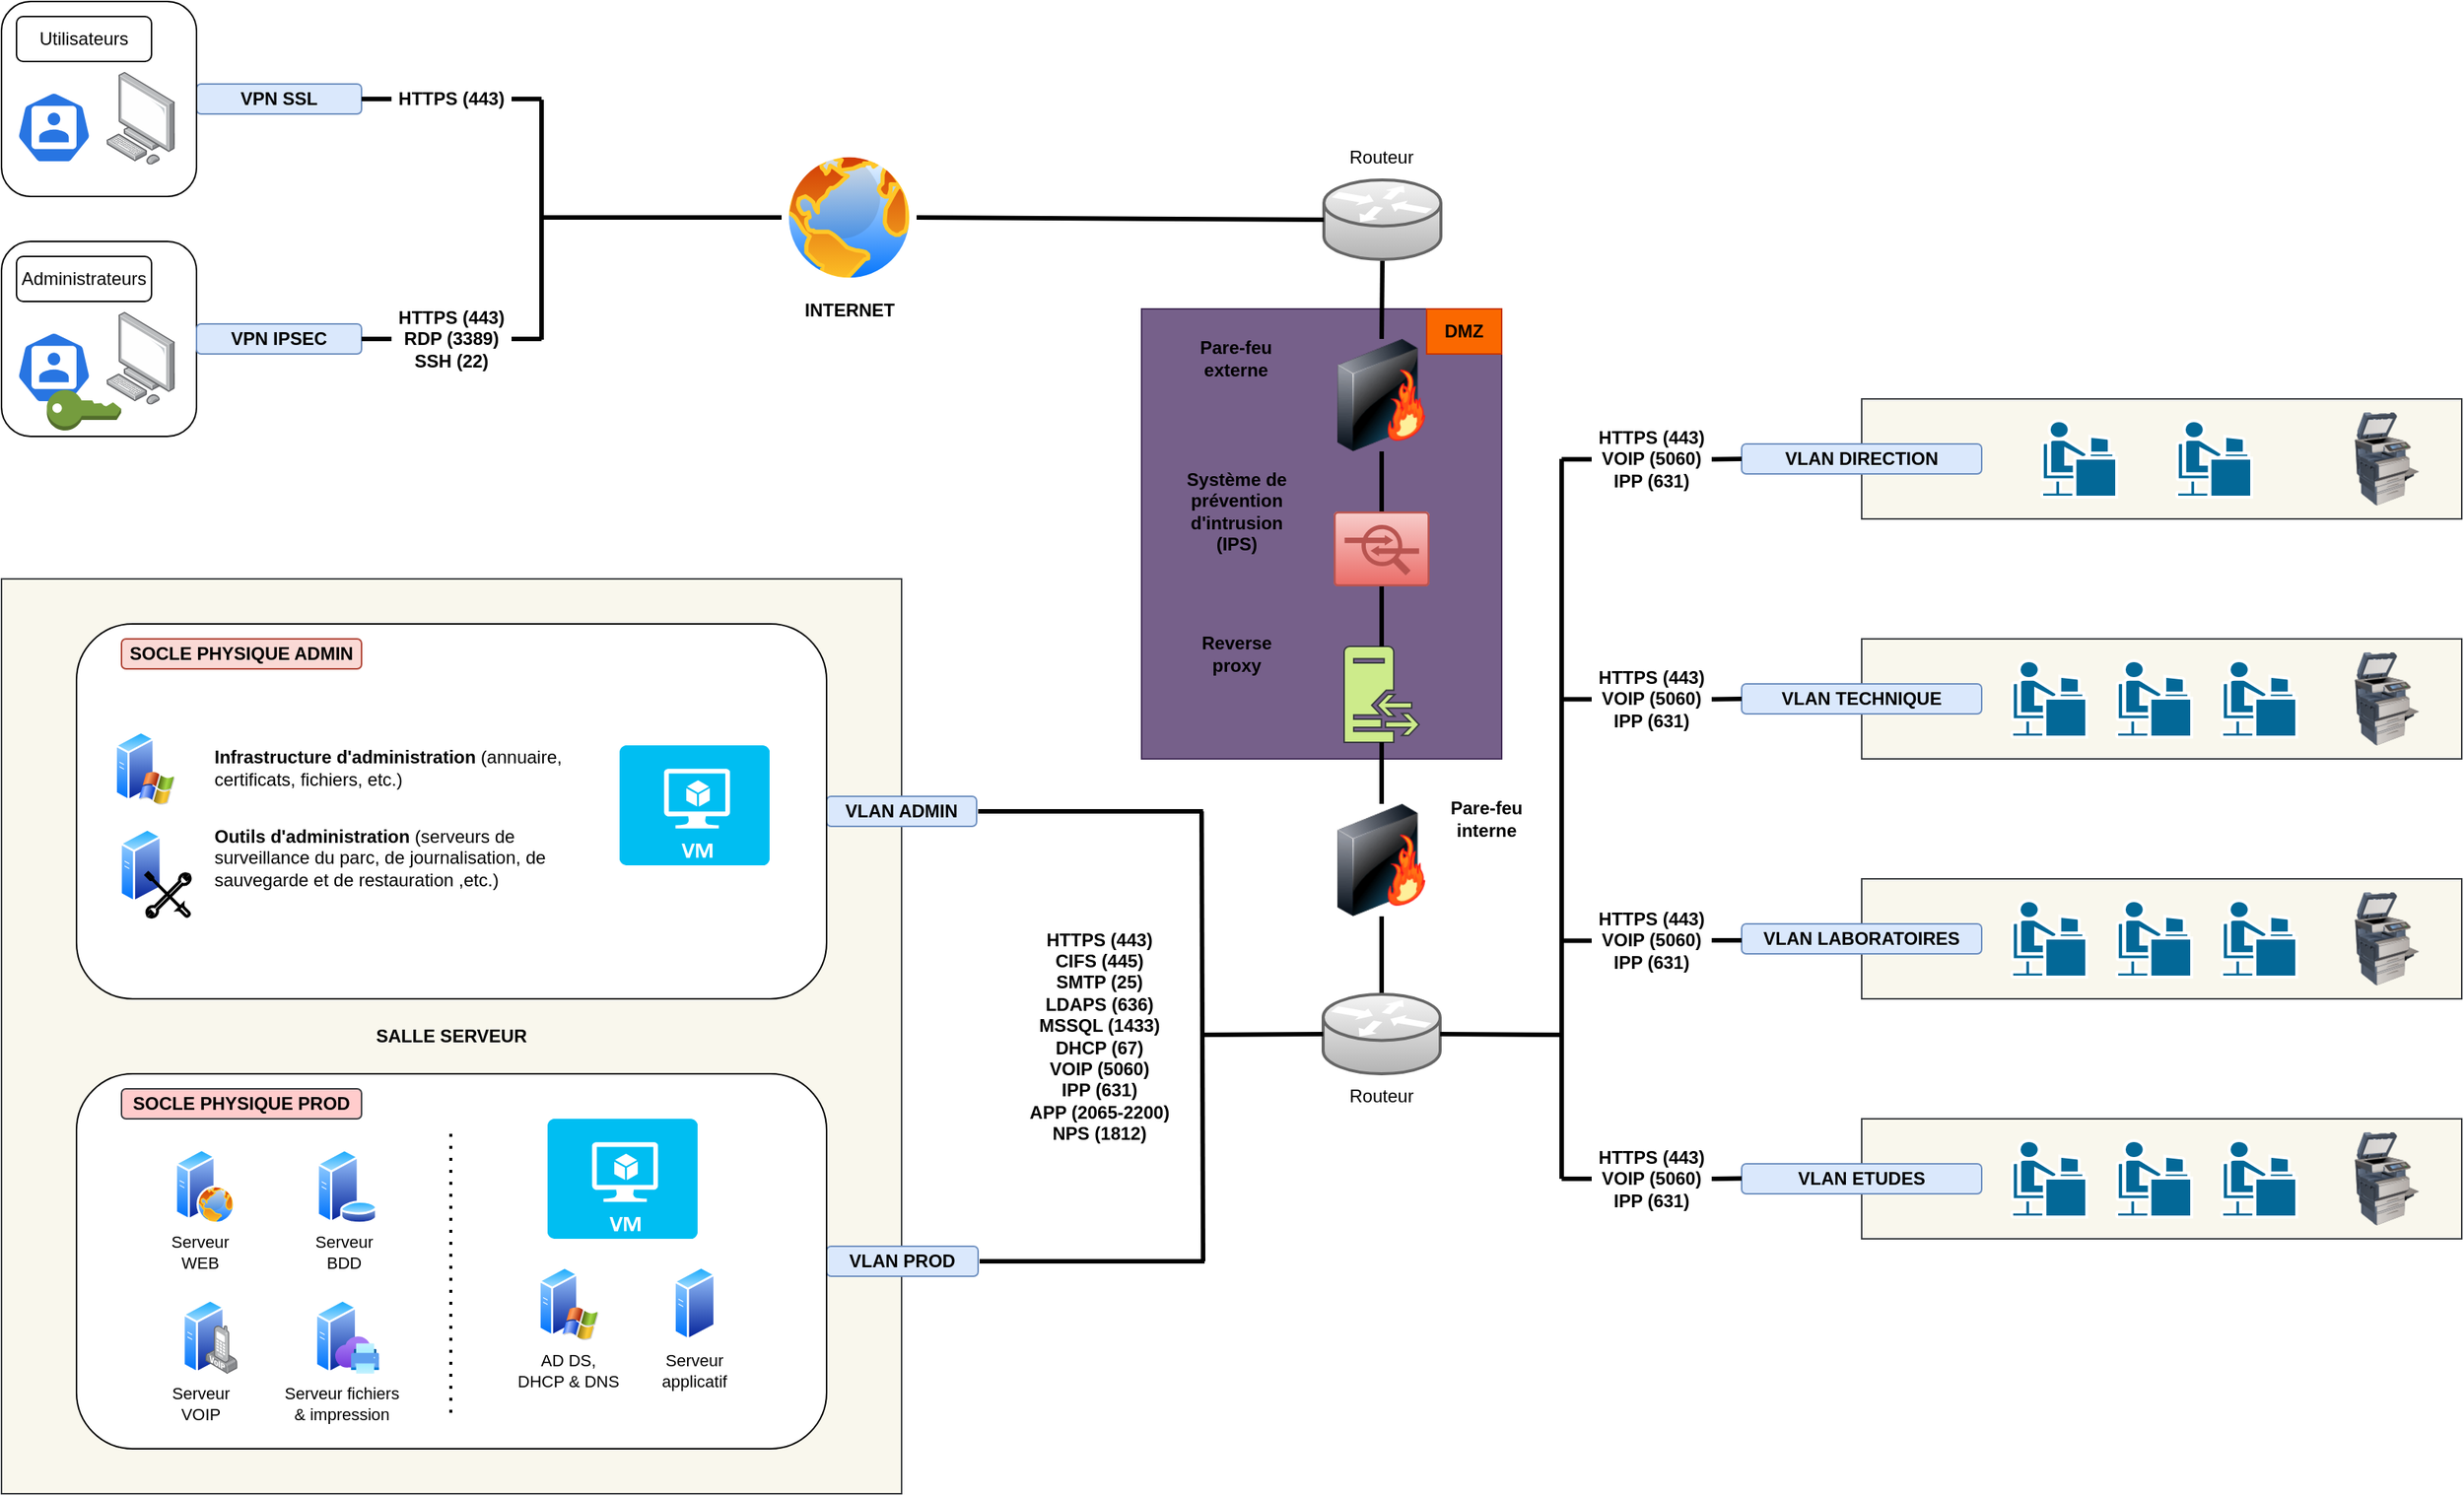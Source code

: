 <mxfile version="21.6.8" type="github">
  <diagram name="Page-1" id="MCT49AQhwEGtnlmwYJ10">
    <mxGraphModel dx="1251" dy="759" grid="1" gridSize="10" guides="1" tooltips="1" connect="1" arrows="1" fold="1" page="1" pageScale="1" pageWidth="1654" pageHeight="1169" math="0" shadow="0">
      <root>
        <mxCell id="0" />
        <mxCell id="1" parent="0" />
        <mxCell id="b2DGYJgMwJJJ3EHB0AAI-1" value="" style="rounded=0;whiteSpace=wrap;html=1;fillColor=#76608a;fontColor=#ffffff;strokeColor=#432D57;" vertex="1" parent="1">
          <mxGeometry x="760" y="220" width="240" height="300" as="geometry" />
        </mxCell>
        <mxCell id="NRB_2qwOOceBcr5W2XaW-192" value="" style="rounded=0;whiteSpace=wrap;html=1;shadow=0;glass=0;align=center;fillColor=#f9f7ed;strokeColor=#36393d;" parent="1" vertex="1">
          <mxGeometry x="1240" y="760" width="400" height="80" as="geometry" />
        </mxCell>
        <mxCell id="NRB_2qwOOceBcr5W2XaW-191" value="" style="rounded=0;whiteSpace=wrap;html=1;shadow=0;glass=0;align=center;fillColor=#f9f7ed;strokeColor=#36393d;" parent="1" vertex="1">
          <mxGeometry x="1240" y="600" width="400" height="80" as="geometry" />
        </mxCell>
        <mxCell id="NRB_2qwOOceBcr5W2XaW-190" value="" style="rounded=0;whiteSpace=wrap;html=1;shadow=0;glass=0;align=center;fillColor=#f9f7ed;strokeColor=#36393d;" parent="1" vertex="1">
          <mxGeometry x="1240" y="440" width="400" height="80" as="geometry" />
        </mxCell>
        <mxCell id="NRB_2qwOOceBcr5W2XaW-188" value="" style="rounded=0;whiteSpace=wrap;html=1;shadow=0;glass=0;align=center;fillColor=#f9f7ed;strokeColor=#36393d;" parent="1" vertex="1">
          <mxGeometry x="1240" y="280" width="400" height="80" as="geometry" />
        </mxCell>
        <mxCell id="NRB_2qwOOceBcr5W2XaW-57" value="&lt;div align=&quot;center&quot;&gt;&lt;b&gt;SALLE SERVEUR&lt;/b&gt;&lt;/div&gt;" style="rounded=0;whiteSpace=wrap;html=1;shadow=0;glass=0;align=center;fillColor=#f9f7ed;strokeColor=#36393d;" parent="1" vertex="1">
          <mxGeometry y="400" width="600" height="610" as="geometry" />
        </mxCell>
        <mxCell id="4GmKf-bt9O3A-WDNOiVA-13" value="" style="rounded=1;whiteSpace=wrap;html=1;" parent="1" vertex="1">
          <mxGeometry y="175" width="130" height="130" as="geometry" />
        </mxCell>
        <mxCell id="4GmKf-bt9O3A-WDNOiVA-14" value="" style="image;points=[];aspect=fixed;html=1;align=center;shadow=0;dashed=0;image=img/lib/allied_telesis/computer_and_terminals/Personal_Computer.svg;" parent="1" vertex="1">
          <mxGeometry x="70" y="222" width="45.6" height="61.8" as="geometry" />
        </mxCell>
        <mxCell id="4GmKf-bt9O3A-WDNOiVA-15" value="" style="sketch=0;html=1;dashed=0;whitespace=wrap;fillColor=#2875E2;strokeColor=#ffffff;points=[[0.005,0.63,0],[0.1,0.2,0],[0.9,0.2,0],[0.5,0,0],[0.995,0.63,0],[0.72,0.99,0],[0.5,1,0],[0.28,0.99,0]];verticalLabelPosition=bottom;align=center;verticalAlign=top;shape=mxgraph.kubernetes.icon;prIcon=user" parent="1" vertex="1">
          <mxGeometry x="10" y="235" width="50" height="48" as="geometry" />
        </mxCell>
        <mxCell id="4GmKf-bt9O3A-WDNOiVA-16" value="Administrateurs" style="rounded=1;whiteSpace=wrap;html=1;" parent="1" vertex="1">
          <mxGeometry x="10" y="185" width="90" height="30" as="geometry" />
        </mxCell>
        <mxCell id="4GmKf-bt9O3A-WDNOiVA-17" value="" style="endArrow=none;html=1;rounded=0;exitX=1;exitY=0.5;exitDx=0;exitDy=0;strokeWidth=3;" parent="1" source="NRB_2qwOOceBcr5W2XaW-197" edge="1">
          <mxGeometry width="50" height="50" relative="1" as="geometry">
            <mxPoint x="190" y="305" as="sourcePoint" />
            <mxPoint x="360" y="80" as="targetPoint" />
          </mxGeometry>
        </mxCell>
        <mxCell id="4GmKf-bt9O3A-WDNOiVA-18" value="" style="endArrow=none;html=1;rounded=0;exitX=1;exitY=0.5;exitDx=0;exitDy=0;strokeWidth=3;jumpStyle=gap;" parent="1" source="NRB_2qwOOceBcr5W2XaW-200" edge="1">
          <mxGeometry width="50" height="50" relative="1" as="geometry">
            <mxPoint x="150" y="245" as="sourcePoint" />
            <mxPoint x="360" y="240" as="targetPoint" />
          </mxGeometry>
        </mxCell>
        <mxCell id="NRB_2qwOOceBcr5W2XaW-8" value="&lt;b&gt;VPN SSL&lt;br&gt;&lt;/b&gt;" style="rounded=1;whiteSpace=wrap;html=1;shadow=0;glass=0;fillColor=#dae8fc;strokeColor=#6c8ebf;" parent="1" vertex="1">
          <mxGeometry x="130" y="70" width="110" height="20" as="geometry" />
        </mxCell>
        <mxCell id="NRB_2qwOOceBcr5W2XaW-9" value="&lt;p align=&quot;center&quot; style=&quot;line-height: 120%;&quot;&gt;&lt;/p&gt;&lt;div align=&quot;center&quot;&gt;&lt;b&gt;VPN IPSEC&lt;/b&gt;&lt;br&gt;&lt;/div&gt;&lt;p align=&quot;center&quot;&gt;&lt;/p&gt;" style="rounded=1;whiteSpace=wrap;html=1;shadow=0;glass=0;fillColor=#dae8fc;strokeColor=#6c8ebf;align=center;" parent="1" vertex="1">
          <mxGeometry x="130" y="230" width="110" height="20" as="geometry" />
        </mxCell>
        <mxCell id="NRB_2qwOOceBcr5W2XaW-11" value="" style="endArrow=none;html=1;rounded=0;strokeWidth=3;" parent="1" edge="1">
          <mxGeometry width="50" height="50" relative="1" as="geometry">
            <mxPoint x="360" y="240.5" as="sourcePoint" />
            <mxPoint x="360" y="80.5" as="targetPoint" />
          </mxGeometry>
        </mxCell>
        <mxCell id="NRB_2qwOOceBcr5W2XaW-12" value="" style="endArrow=none;html=1;rounded=0;strokeWidth=3;entryX=0;entryY=0.5;entryDx=0;entryDy=0;" parent="1" target="NRB_2qwOOceBcr5W2XaW-10" edge="1">
          <mxGeometry width="50" height="50" relative="1" as="geometry">
            <mxPoint x="360" y="159" as="sourcePoint" />
            <mxPoint x="380" y="200" as="targetPoint" />
          </mxGeometry>
        </mxCell>
        <mxCell id="NRB_2qwOOceBcr5W2XaW-10" value="&lt;b&gt;INTERNET&lt;/b&gt;" style="image;aspect=fixed;perimeter=ellipsePerimeter;html=1;align=center;shadow=0;dashed=0;spacingTop=3;image=img/lib/active_directory/internet_globe.svg;" parent="1" vertex="1">
          <mxGeometry x="520" y="114" width="90" height="90" as="geometry" />
        </mxCell>
        <mxCell id="NRB_2qwOOceBcr5W2XaW-13" value="" style="endArrow=none;html=1;rounded=0;strokeWidth=3;entryX=0.5;entryY=1;entryDx=0;entryDy=0;exitX=0.5;exitY=0;exitDx=0;exitDy=0;entryPerimeter=0;arcSize=20;" parent="1" source="NRB_2qwOOceBcr5W2XaW-16" edge="1">
          <mxGeometry width="50" height="50" relative="1" as="geometry">
            <mxPoint x="920" y="301" as="sourcePoint" />
            <mxPoint x="920.5" y="188" as="targetPoint" />
          </mxGeometry>
        </mxCell>
        <mxCell id="NRB_2qwOOceBcr5W2XaW-16" value="" style="image;html=1;image=img/lib/clip_art/networking/Firewall-page1_128x128.png;imageBackground=none;" parent="1" vertex="1">
          <mxGeometry x="882.5" y="240" width="75" height="75" as="geometry" />
        </mxCell>
        <mxCell id="NRB_2qwOOceBcr5W2XaW-17" value="" style="sketch=0;points=[[0.015,0.015,0],[0.985,0.015,0],[0.985,0.985,0],[0.015,0.985,0],[0.25,0,0],[0.5,0,0],[0.75,0,0],[1,0.25,0],[1,0.5,0],[1,0.75,0],[0.75,1,0],[0.5,1,0],[0.25,1,0],[0,0.75,0],[0,0.5,0],[0,0.25,0]];verticalLabelPosition=bottom;html=1;verticalAlign=top;aspect=fixed;align=center;pointerEvents=1;shape=mxgraph.cisco19.rect;prIcon=ips_ids;fillColor=#f8cecc;strokeColor=#b85450;gradientColor=#ea6b66;gradientDirection=south;" parent="1" vertex="1">
          <mxGeometry x="888" y="355" width="64" height="50" as="geometry" />
        </mxCell>
        <mxCell id="NRB_2qwOOceBcr5W2XaW-18" value="" style="endArrow=none;html=1;rounded=0;strokeWidth=3;entryX=0.5;entryY=1;entryDx=0;entryDy=0;exitX=0.5;exitY=0;exitDx=0;exitDy=0;exitPerimeter=0;" parent="1" source="NRB_2qwOOceBcr5W2XaW-17" target="NRB_2qwOOceBcr5W2XaW-16" edge="1">
          <mxGeometry width="50" height="50" relative="1" as="geometry">
            <mxPoint x="930" y="270" as="sourcePoint" />
            <mxPoint x="930" y="154" as="targetPoint" />
          </mxGeometry>
        </mxCell>
        <mxCell id="NRB_2qwOOceBcr5W2XaW-19" value="" style="sketch=0;pointerEvents=1;shadow=0;dashed=0;html=1;strokeColor=#36393d;fillColor=#cdeb8b;labelPosition=center;verticalLabelPosition=bottom;verticalAlign=top;outlineConnect=0;align=center;shape=mxgraph.office.servers.reverse_proxy;" parent="1" vertex="1">
          <mxGeometry x="895" y="445" width="50" height="64" as="geometry" />
        </mxCell>
        <mxCell id="NRB_2qwOOceBcr5W2XaW-20" value="" style="endArrow=none;html=1;rounded=0;strokeWidth=3;entryX=0.5;entryY=1;entryDx=0;entryDy=0;entryPerimeter=0;" parent="1" source="NRB_2qwOOceBcr5W2XaW-19" target="NRB_2qwOOceBcr5W2XaW-17" edge="1">
          <mxGeometry width="50" height="50" relative="1" as="geometry">
            <mxPoint x="930" y="390" as="sourcePoint" />
            <mxPoint x="930" y="350" as="targetPoint" />
          </mxGeometry>
        </mxCell>
        <mxCell id="NRB_2qwOOceBcr5W2XaW-21" value="" style="endArrow=none;html=1;rounded=0;strokeWidth=3;exitX=0.5;exitY=0;exitDx=0;exitDy=0;" parent="1" source="NRB_2qwOOceBcr5W2XaW-22" target="NRB_2qwOOceBcr5W2XaW-19" edge="1">
          <mxGeometry width="50" height="50" relative="1" as="geometry">
            <mxPoint x="920" y="569" as="sourcePoint" />
            <mxPoint x="920" y="579" as="targetPoint" />
          </mxGeometry>
        </mxCell>
        <mxCell id="NRB_2qwOOceBcr5W2XaW-22" value="" style="image;html=1;image=img/lib/clip_art/networking/Firewall-page1_128x128.png;imageBackground=none;" parent="1" vertex="1">
          <mxGeometry x="882.5" y="550" width="75" height="75" as="geometry" />
        </mxCell>
        <mxCell id="NRB_2qwOOceBcr5W2XaW-23" value="" style="endArrow=none;html=1;rounded=0;strokeWidth=3;entryX=0.5;entryY=1;entryDx=0;entryDy=0;exitX=0.5;exitY=0;exitDx=0;exitDy=0;exitPerimeter=0;" parent="1" target="NRB_2qwOOceBcr5W2XaW-22" edge="1">
          <mxGeometry width="50" height="50" relative="1" as="geometry">
            <mxPoint x="920.0" y="683" as="sourcePoint" />
            <mxPoint x="930" y="597" as="targetPoint" />
          </mxGeometry>
        </mxCell>
        <mxCell id="NRB_2qwOOceBcr5W2XaW-27" value="" style="shape=mxgraph.cisco.routers.router;html=1;pointerEvents=1;dashed=0;strokeWidth=2;verticalLabelPosition=bottom;verticalAlign=top;align=center;outlineConnect=0;fillColor=#f5f5f5;gradientColor=#b3b3b3;strokeColor=#666666;" parent="1" vertex="1">
          <mxGeometry x="881" y="677" width="78" height="53" as="geometry" />
        </mxCell>
        <mxCell id="NRB_2qwOOceBcr5W2XaW-28" value="" style="shape=mxgraph.cisco.routers.router;html=1;pointerEvents=1;dashed=0;strokeWidth=2;verticalLabelPosition=bottom;verticalAlign=top;align=center;outlineConnect=0;fillColor=#f5f5f5;gradientColor=#b3b3b3;strokeColor=#666666;" parent="1" vertex="1">
          <mxGeometry x="881.5" y="134" width="78" height="53" as="geometry" />
        </mxCell>
        <mxCell id="NRB_2qwOOceBcr5W2XaW-30" value="" style="endArrow=none;html=1;rounded=0;strokeWidth=3;entryX=0;entryY=0.5;entryDx=0;entryDy=0;entryPerimeter=0;targetPerimeterSpacing=0;" parent="1" target="NRB_2qwOOceBcr5W2XaW-27" edge="1">
          <mxGeometry width="50" height="50" relative="1" as="geometry">
            <mxPoint x="800" y="704" as="sourcePoint" />
            <mxPoint x="840" y="730" as="targetPoint" />
          </mxGeometry>
        </mxCell>
        <mxCell id="NRB_2qwOOceBcr5W2XaW-32" value="" style="endArrow=none;html=1;rounded=0;strokeWidth=3;" parent="1" edge="1">
          <mxGeometry width="50" height="50" relative="1" as="geometry">
            <mxPoint x="801" y="855" as="sourcePoint" />
            <mxPoint x="800" y="555" as="targetPoint" />
          </mxGeometry>
        </mxCell>
        <mxCell id="NRB_2qwOOceBcr5W2XaW-34" value="" style="endArrow=none;html=1;rounded=0;exitX=1;exitY=0.5;exitDx=0;exitDy=0;strokeWidth=3;jumpStyle=gap;" parent="1" edge="1">
          <mxGeometry width="50" height="50" relative="1" as="geometry">
            <mxPoint x="651" y="555" as="sourcePoint" />
            <mxPoint x="801" y="555" as="targetPoint" />
          </mxGeometry>
        </mxCell>
        <mxCell id="NRB_2qwOOceBcr5W2XaW-35" value="VLAN ADMIN" style="rounded=1;whiteSpace=wrap;html=1;shadow=0;glass=0;fillColor=#dae8fc;strokeColor=#6c8ebf;align=center;fontStyle=1" parent="1" vertex="1">
          <mxGeometry x="550" y="545" width="100" height="20" as="geometry" />
        </mxCell>
        <mxCell id="NRB_2qwOOceBcr5W2XaW-37" value="" style="endArrow=none;html=1;rounded=0;exitX=1;exitY=0.5;exitDx=0;exitDy=0;strokeWidth=3;jumpStyle=gap;" parent="1" edge="1">
          <mxGeometry width="50" height="50" relative="1" as="geometry">
            <mxPoint x="652.0" y="855" as="sourcePoint" />
            <mxPoint x="802" y="855" as="targetPoint" />
          </mxGeometry>
        </mxCell>
        <mxCell id="NRB_2qwOOceBcr5W2XaW-38" value="&lt;p align=&quot;center&quot; style=&quot;line-height: 120%;&quot;&gt;&lt;/p&gt;&lt;div align=&quot;center&quot;&gt;&lt;b&gt;VLAN PROD&lt;/b&gt;&lt;br&gt;&lt;/div&gt;&lt;p align=&quot;center&quot;&gt;&lt;/p&gt;" style="rounded=1;whiteSpace=wrap;html=1;shadow=0;glass=0;fillColor=#dae8fc;strokeColor=#6c8ebf;align=center;" parent="1" vertex="1">
          <mxGeometry x="550" y="845" width="101" height="20" as="geometry" />
        </mxCell>
        <mxCell id="NRB_2qwOOceBcr5W2XaW-51" value="" style="outlineConnect=0;dashed=0;verticalLabelPosition=bottom;verticalAlign=top;align=center;html=1;shape=mxgraph.aws3.add_on;fillColor=#759C3E;gradientColor=none;" parent="1" vertex="1">
          <mxGeometry x="30.25" y="274" width="49.5" height="27" as="geometry" />
        </mxCell>
        <mxCell id="NRB_2qwOOceBcr5W2XaW-52" value="" style="rounded=1;whiteSpace=wrap;html=1;" parent="1" vertex="1">
          <mxGeometry y="15" width="130" height="130" as="geometry" />
        </mxCell>
        <mxCell id="NRB_2qwOOceBcr5W2XaW-53" value="" style="image;points=[];aspect=fixed;html=1;align=center;shadow=0;dashed=0;image=img/lib/allied_telesis/computer_and_terminals/Personal_Computer.svg;" parent="1" vertex="1">
          <mxGeometry x="70" y="62" width="45.6" height="61.8" as="geometry" />
        </mxCell>
        <mxCell id="NRB_2qwOOceBcr5W2XaW-54" value="" style="sketch=0;html=1;dashed=0;whitespace=wrap;fillColor=#2875E2;strokeColor=#ffffff;points=[[0.005,0.63,0],[0.1,0.2,0],[0.9,0.2,0],[0.5,0,0],[0.995,0.63,0],[0.72,0.99,0],[0.5,1,0],[0.28,0.99,0]];verticalLabelPosition=bottom;align=center;verticalAlign=top;shape=mxgraph.kubernetes.icon;prIcon=user" parent="1" vertex="1">
          <mxGeometry x="10" y="75" width="50" height="48" as="geometry" />
        </mxCell>
        <mxCell id="NRB_2qwOOceBcr5W2XaW-55" value="Utilisateurs" style="rounded=1;whiteSpace=wrap;html=1;" parent="1" vertex="1">
          <mxGeometry x="10" y="25" width="90" height="30" as="geometry" />
        </mxCell>
        <mxCell id="NRB_2qwOOceBcr5W2XaW-58" value="" style="endArrow=none;html=1;rounded=0;strokeWidth=3;entryX=0;entryY=0.5;entryDx=0;entryDy=0;exitX=1;exitY=0.5;exitDx=0;exitDy=0;entryPerimeter=0;" parent="1" source="NRB_2qwOOceBcr5W2XaW-10" target="NRB_2qwOOceBcr5W2XaW-28" edge="1">
          <mxGeometry width="50" height="50" relative="1" as="geometry">
            <mxPoint x="630" y="215.41" as="sourcePoint" />
            <mxPoint x="830" y="215" as="targetPoint" />
          </mxGeometry>
        </mxCell>
        <mxCell id="NRB_2qwOOceBcr5W2XaW-62" value="" style="rounded=1;whiteSpace=wrap;html=1;align=center;" parent="1" vertex="1">
          <mxGeometry x="50" y="730" width="500" height="250" as="geometry" />
        </mxCell>
        <mxCell id="NRB_2qwOOceBcr5W2XaW-59" value="" style="rounded=1;whiteSpace=wrap;html=1;" parent="1" vertex="1">
          <mxGeometry x="50" y="430" width="500" height="250" as="geometry" />
        </mxCell>
        <mxCell id="NRB_2qwOOceBcr5W2XaW-66" value="&lt;b&gt;SOCLE PHYSIQUE ADMIN&lt;/b&gt;" style="text;html=1;strokeColor=#ae4132;fillColor=#fad9d5;align=center;verticalAlign=middle;whiteSpace=wrap;rounded=1;" parent="1" vertex="1">
          <mxGeometry x="80" y="440" width="160" height="20" as="geometry" />
        </mxCell>
        <mxCell id="NRB_2qwOOceBcr5W2XaW-67" value="&lt;b&gt;SOCLE PHYSIQUE PROD&lt;/b&gt;" style="text;html=1;strokeColor=#36393d;fillColor=#ffcccc;align=center;verticalAlign=middle;whiteSpace=wrap;rounded=1;" parent="1" vertex="1">
          <mxGeometry x="80" y="740" width="160" height="20" as="geometry" />
        </mxCell>
        <mxCell id="NRB_2qwOOceBcr5W2XaW-71" value="" style="endArrow=none;dashed=1;html=1;dashPattern=1 3;strokeWidth=2;rounded=0;" parent="1" edge="1">
          <mxGeometry width="50" height="50" relative="1" as="geometry">
            <mxPoint x="299.5" y="770" as="sourcePoint" />
            <mxPoint x="299.5" y="960" as="targetPoint" />
          </mxGeometry>
        </mxCell>
        <mxCell id="NRB_2qwOOceBcr5W2XaW-80" value="" style="image;aspect=fixed;perimeter=ellipsePerimeter;html=1;align=center;shadow=0;dashed=0;spacingTop=3;image=img/lib/active_directory/windows_server_2.svg;" parent="1" vertex="1">
          <mxGeometry x="75.6" y="501" width="40" height="50" as="geometry" />
        </mxCell>
        <mxCell id="NRB_2qwOOceBcr5W2XaW-82" value="" style="image;aspect=fixed;perimeter=ellipsePerimeter;html=1;align=center;shadow=0;dashed=0;spacingTop=3;image=img/lib/active_directory/generic_server.svg;" parent="1" vertex="1">
          <mxGeometry x="78.8" y="566" width="28.0" height="50" as="geometry" />
        </mxCell>
        <mxCell id="NRB_2qwOOceBcr5W2XaW-91" value="&lt;b&gt;Infrastructure d&#39;administration&lt;/b&gt; (annuaire, certificats, fichiers, etc.)" style="text;html=1;strokeColor=none;fillColor=none;align=left;verticalAlign=middle;whiteSpace=wrap;rounded=0;fontStyle=0" parent="1" vertex="1">
          <mxGeometry x="140" y="513.5" width="250" height="25" as="geometry" />
        </mxCell>
        <mxCell id="NRB_2qwOOceBcr5W2XaW-94" value="&lt;div&gt;&lt;b&gt;Outils d&#39;administration&lt;/b&gt; (serveurs de surveillance du parc, de journalisation, de sauvegarde et de restauration ,etc.)&lt;br&gt;&lt;/div&gt;" style="text;html=1;strokeColor=none;fillColor=none;align=left;verticalAlign=middle;whiteSpace=wrap;rounded=0;fontStyle=0" parent="1" vertex="1">
          <mxGeometry x="140" y="556" width="250" height="60" as="geometry" />
        </mxCell>
        <mxCell id="NRB_2qwOOceBcr5W2XaW-95" value="" style="html=1;verticalLabelPosition=bottom;align=center;labelBackgroundColor=#ffffff;verticalAlign=top;strokeWidth=2;shadow=0;dashed=0;shape=mxgraph.ios7.icons.tools;pointerEvents=1;fillColor=none;" parent="1" vertex="1">
          <mxGeometry x="96.3" y="596" width="29.7" height="29.7" as="geometry" />
        </mxCell>
        <mxCell id="NRB_2qwOOceBcr5W2XaW-117" value="" style="group" parent="1" vertex="1" connectable="0">
          <mxGeometry x="110.0" y="780" width="50.78" height="78" as="geometry" />
        </mxCell>
        <mxCell id="NRB_2qwOOceBcr5W2XaW-39" value="" style="image;aspect=fixed;perimeter=ellipsePerimeter;html=1;align=center;shadow=0;dashed=0;spacingTop=3;image=img/lib/active_directory/web_server.svg;" parent="NRB_2qwOOceBcr5W2XaW-117" vertex="1">
          <mxGeometry x="5.66" width="40" height="50" as="geometry" />
        </mxCell>
        <mxCell id="NRB_2qwOOceBcr5W2XaW-103" value="Serveur WEB" style="text;html=1;strokeColor=none;fillColor=none;align=center;verticalAlign=middle;whiteSpace=wrap;rounded=0;fontStyle=0;fontSize=11;" parent="NRB_2qwOOceBcr5W2XaW-117" vertex="1">
          <mxGeometry y="55" width="45.12" height="28" as="geometry" />
        </mxCell>
        <mxCell id="NRB_2qwOOceBcr5W2XaW-118" value="" style="group" parent="NRB_2qwOOceBcr5W2XaW-117" vertex="1" connectable="0">
          <mxGeometry x="95.66" width="45.12" height="78" as="geometry" />
        </mxCell>
        <mxCell id="NRB_2qwOOceBcr5W2XaW-46" value="" style="image;aspect=fixed;perimeter=ellipsePerimeter;html=1;align=center;shadow=0;dashed=0;spacingTop=3;image=img/lib/active_directory/database_server.svg;" parent="NRB_2qwOOceBcr5W2XaW-118" vertex="1">
          <mxGeometry x="4.12" width="41" height="50" as="geometry" />
        </mxCell>
        <mxCell id="NRB_2qwOOceBcr5W2XaW-115" value="Serveur BDD" style="text;html=1;strokeColor=none;fillColor=none;align=center;verticalAlign=middle;whiteSpace=wrap;rounded=0;fontStyle=0;fontSize=11;" parent="NRB_2qwOOceBcr5W2XaW-118" vertex="1">
          <mxGeometry y="55" width="45.12" height="28" as="geometry" />
        </mxCell>
        <mxCell id="NRB_2qwOOceBcr5W2XaW-131" value="" style="group;fontSize=11;" parent="1" vertex="1" connectable="0">
          <mxGeometry x="343" y="858" width="70" height="90" as="geometry" />
        </mxCell>
        <mxCell id="NRB_2qwOOceBcr5W2XaW-47" value="" style="image;aspect=fixed;perimeter=ellipsePerimeter;html=1;align=center;shadow=0;dashed=0;spacingTop=3;image=img/lib/active_directory/windows_server_2.svg;" parent="NRB_2qwOOceBcr5W2XaW-131" vertex="1">
          <mxGeometry x="15" width="40" height="50" as="geometry" />
        </mxCell>
        <mxCell id="NRB_2qwOOceBcr5W2XaW-81" value="&lt;font style=&quot;font-size: 11px;&quot;&gt;AD DS, DHCP &amp;amp; DNS&lt;br&gt;&lt;/font&gt;" style="text;html=1;strokeColor=none;fillColor=none;align=center;verticalAlign=middle;whiteSpace=wrap;rounded=0;fontStyle=0;fontSize=11;" parent="NRB_2qwOOceBcr5W2XaW-131" vertex="1">
          <mxGeometry y="55" width="70" height="30" as="geometry" />
        </mxCell>
        <mxCell id="NRB_2qwOOceBcr5W2XaW-132" value="" style="group" parent="1" vertex="1" connectable="0">
          <mxGeometry x="427" y="858" width="70" height="90" as="geometry" />
        </mxCell>
        <mxCell id="NRB_2qwOOceBcr5W2XaW-96" value="Serveur applicatif" style="text;html=1;strokeColor=none;fillColor=none;align=center;verticalAlign=middle;whiteSpace=wrap;rounded=0;fontStyle=0;fontSize=11;" parent="NRB_2qwOOceBcr5W2XaW-132" vertex="1">
          <mxGeometry y="55" width="70" height="30" as="geometry" />
        </mxCell>
        <mxCell id="NRB_2qwOOceBcr5W2XaW-125" value="" style="group" parent="NRB_2qwOOceBcr5W2XaW-132" vertex="1" connectable="0">
          <mxGeometry x="21" width="38" height="50" as="geometry" />
        </mxCell>
        <mxCell id="NRB_2qwOOceBcr5W2XaW-79" value="" style="image;aspect=fixed;perimeter=ellipsePerimeter;html=1;align=center;shadow=0;dashed=0;spacingTop=3;image=img/lib/active_directory/generic_server.svg;" parent="NRB_2qwOOceBcr5W2XaW-125" vertex="1">
          <mxGeometry width="28.0" height="50" as="geometry" />
        </mxCell>
        <mxCell id="NRB_2qwOOceBcr5W2XaW-97" value="" style="shape=image;html=1;verticalAlign=top;verticalLabelPosition=bottom;labelBackgroundColor=#ffffff;imageAspect=0;aspect=fixed;image=https://cdn1.iconfinder.com/data/icons/Vista-Inspirate_1.0/128x128/apps/debian.png" parent="NRB_2qwOOceBcr5W2XaW-125" vertex="1">
          <mxGeometry x="10" y="22" width="28" height="28" as="geometry" />
        </mxCell>
        <mxCell id="NRB_2qwOOceBcr5W2XaW-148" value="" style="group" parent="1" vertex="1" connectable="0">
          <mxGeometry x="100" y="880" width="90" height="85" as="geometry" />
        </mxCell>
        <mxCell id="NRB_2qwOOceBcr5W2XaW-143" value="" style="group" parent="NRB_2qwOOceBcr5W2XaW-148" vertex="1" connectable="0">
          <mxGeometry width="90" height="85" as="geometry" />
        </mxCell>
        <mxCell id="NRB_2qwOOceBcr5W2XaW-122" value="" style="image;aspect=fixed;perimeter=ellipsePerimeter;html=1;align=center;shadow=0;dashed=0;spacingTop=3;image=img/lib/active_directory/generic_server.svg;" parent="NRB_2qwOOceBcr5W2XaW-143" vertex="1">
          <mxGeometry x="20.73" width="28.0" height="50" as="geometry" />
        </mxCell>
        <mxCell id="NRB_2qwOOceBcr5W2XaW-140" value="Serveur VOIP" style="text;html=1;strokeColor=none;fillColor=none;align=center;verticalAlign=middle;whiteSpace=wrap;rounded=0;fontStyle=0;fontSize=11;" parent="NRB_2qwOOceBcr5W2XaW-143" vertex="1">
          <mxGeometry y="55" width="66" height="30" as="geometry" />
        </mxCell>
        <mxCell id="NRB_2qwOOceBcr5W2XaW-144" value="Serveur fichiers &amp;amp; impression" style="text;html=1;strokeColor=none;fillColor=none;align=center;verticalAlign=middle;whiteSpace=wrap;rounded=0;fontStyle=0;fontSize=11;" parent="NRB_2qwOOceBcr5W2XaW-143" vertex="1">
          <mxGeometry x="87" y="47" width="80" height="45" as="geometry" />
        </mxCell>
        <mxCell id="NRB_2qwOOceBcr5W2XaW-106" value="" style="image;points=[];aspect=fixed;html=1;align=center;shadow=0;dashed=0;image=img/lib/allied_telesis/computer_and_terminals/VOIP_IP_phone.svg;" parent="NRB_2qwOOceBcr5W2XaW-148" vertex="1">
          <mxGeometry x="36" y="17.64" width="21.29" height="32.36" as="geometry" />
        </mxCell>
        <mxCell id="NRB_2qwOOceBcr5W2XaW-150" value="" style="group" parent="1" vertex="1" connectable="0">
          <mxGeometry x="190" y="880" width="80" height="100" as="geometry" />
        </mxCell>
        <mxCell id="NRB_2qwOOceBcr5W2XaW-124" value="" style="group" parent="NRB_2qwOOceBcr5W2XaW-150" vertex="1" connectable="0">
          <mxGeometry x="19.0" width="46.61" height="60" as="geometry" />
        </mxCell>
        <mxCell id="NRB_2qwOOceBcr5W2XaW-121" value="" style="image;aspect=fixed;perimeter=ellipsePerimeter;html=1;align=center;shadow=0;dashed=0;spacingTop=3;image=img/lib/active_directory/generic_server.svg;" parent="NRB_2qwOOceBcr5W2XaW-124" vertex="1">
          <mxGeometry width="28.0" height="50" as="geometry" />
        </mxCell>
        <mxCell id="NRB_2qwOOceBcr5W2XaW-108" value="" style="image;aspect=fixed;html=1;points=[];align=center;fontSize=12;image=img/lib/azure2/management_governance/Universal_Print.svg;" parent="NRB_2qwOOceBcr5W2XaW-124" vertex="1">
          <mxGeometry x="13.44" y="25" width="29.31" height="25" as="geometry" />
        </mxCell>
        <mxCell id="NRB_2qwOOceBcr5W2XaW-151" value="" style="verticalLabelPosition=bottom;html=1;verticalAlign=top;align=center;strokeColor=none;fillColor=#00BEF2;shape=mxgraph.azure.virtual_machine;" parent="1" vertex="1">
          <mxGeometry x="364" y="760" width="100" height="80" as="geometry" />
        </mxCell>
        <mxCell id="NRB_2qwOOceBcr5W2XaW-153" value="" style="verticalLabelPosition=bottom;html=1;verticalAlign=top;align=center;strokeColor=none;fillColor=#00BEF2;shape=mxgraph.azure.virtual_machine;" parent="1" vertex="1">
          <mxGeometry x="412" y="511" width="100" height="80" as="geometry" />
        </mxCell>
        <mxCell id="NRB_2qwOOceBcr5W2XaW-154" value="Routeur" style="text;html=1;strokeColor=none;fillColor=none;align=center;verticalAlign=middle;whiteSpace=wrap;rounded=0;" parent="1" vertex="1">
          <mxGeometry x="890" y="104" width="60" height="30" as="geometry" />
        </mxCell>
        <mxCell id="NRB_2qwOOceBcr5W2XaW-155" value="Routeur" style="text;html=1;strokeColor=none;fillColor=none;align=center;verticalAlign=middle;whiteSpace=wrap;rounded=0;" parent="1" vertex="1">
          <mxGeometry x="890" y="730" width="60" height="30" as="geometry" />
        </mxCell>
        <mxCell id="NRB_2qwOOceBcr5W2XaW-156" value="Pare-feu interne" style="text;html=1;strokeColor=none;fillColor=none;align=center;verticalAlign=middle;whiteSpace=wrap;rounded=0;fontStyle=1" parent="1" vertex="1">
          <mxGeometry x="960" y="545" width="60" height="30" as="geometry" />
        </mxCell>
        <mxCell id="NRB_2qwOOceBcr5W2XaW-157" value="Pare-feu externe" style="text;html=1;strokeColor=none;fillColor=none;align=center;verticalAlign=middle;whiteSpace=wrap;rounded=0;fontStyle=1" parent="1" vertex="1">
          <mxGeometry x="793" y="237.9" width="60" height="30" as="geometry" />
        </mxCell>
        <mxCell id="NRB_2qwOOceBcr5W2XaW-159" value="Système de prévention d&#39;intrusion (IPS)" style="text;html=1;strokeColor=none;fillColor=none;align=center;verticalAlign=middle;whiteSpace=wrap;rounded=0;fontStyle=1" parent="1" vertex="1">
          <mxGeometry x="777.75" y="320" width="90.5" height="70" as="geometry" />
        </mxCell>
        <mxCell id="NRB_2qwOOceBcr5W2XaW-161" value="&lt;div&gt;Reverse&lt;/div&gt;&lt;div&gt;proxy&lt;/div&gt;" style="text;html=1;strokeColor=none;fillColor=none;align=center;verticalAlign=middle;whiteSpace=wrap;rounded=0;fontStyle=1" parent="1" vertex="1">
          <mxGeometry x="793" y="432.25" width="60.5" height="35.5" as="geometry" />
        </mxCell>
        <mxCell id="NRB_2qwOOceBcr5W2XaW-162" value="" style="endArrow=none;html=1;rounded=0;strokeWidth=3;" parent="1" edge="1">
          <mxGeometry width="50" height="50" relative="1" as="geometry">
            <mxPoint x="1040" y="800" as="sourcePoint" />
            <mxPoint x="1040" y="320" as="targetPoint" />
          </mxGeometry>
        </mxCell>
        <mxCell id="NRB_2qwOOceBcr5W2XaW-163" value="" style="endArrow=none;html=1;rounded=0;exitX=1;exitY=0.5;exitDx=0;exitDy=0;strokeWidth=3;jumpStyle=gap;entryX=0;entryY=0.5;entryDx=0;entryDy=0;" parent="1" target="NRB_2qwOOceBcr5W2XaW-203" edge="1">
          <mxGeometry width="50" height="50" relative="1" as="geometry">
            <mxPoint x="1040" y="320.26" as="sourcePoint" />
            <mxPoint x="1160" y="320" as="targetPoint" />
          </mxGeometry>
        </mxCell>
        <mxCell id="NRB_2qwOOceBcr5W2XaW-165" value="" style="endArrow=none;html=1;rounded=0;strokeWidth=3;targetPerimeterSpacing=0;exitX=1;exitY=0.5;exitDx=0;exitDy=0;exitPerimeter=0;spacing=0;" parent="1" source="NRB_2qwOOceBcr5W2XaW-27" edge="1">
          <mxGeometry width="50" height="50" relative="1" as="geometry">
            <mxPoint x="969" y="704.5" as="sourcePoint" />
            <mxPoint x="1040" y="704" as="targetPoint" />
          </mxGeometry>
        </mxCell>
        <mxCell id="NRB_2qwOOceBcr5W2XaW-169" value="VLAN DIRECTION" style="rounded=1;whiteSpace=wrap;html=1;shadow=0;glass=0;fillColor=#dae8fc;strokeColor=#6c8ebf;align=center;fontStyle=1" parent="1" vertex="1">
          <mxGeometry x="1160" y="310" width="160" height="20" as="geometry" />
        </mxCell>
        <mxCell id="NRB_2qwOOceBcr5W2XaW-171" value="VLAN TECHNIQUE" style="rounded=1;whiteSpace=wrap;html=1;shadow=0;glass=0;fillColor=#dae8fc;strokeColor=#6c8ebf;align=center;fontStyle=1" parent="1" vertex="1">
          <mxGeometry x="1160" y="470" width="160" height="20" as="geometry" />
        </mxCell>
        <mxCell id="NRB_2qwOOceBcr5W2XaW-172" value="VLAN LABORATOIRES" style="rounded=1;whiteSpace=wrap;html=1;shadow=0;glass=0;fillColor=#dae8fc;strokeColor=#6c8ebf;align=center;fontStyle=1" parent="1" vertex="1">
          <mxGeometry x="1160" y="630" width="160" height="20" as="geometry" />
        </mxCell>
        <mxCell id="NRB_2qwOOceBcr5W2XaW-173" value="VLAN ETUDES" style="rounded=1;whiteSpace=wrap;html=1;shadow=0;glass=0;fillColor=#dae8fc;strokeColor=#6c8ebf;align=center;fontStyle=1" parent="1" vertex="1">
          <mxGeometry x="1160" y="790" width="160" height="20" as="geometry" />
        </mxCell>
        <mxCell id="NRB_2qwOOceBcr5W2XaW-175" value="" style="shape=mxgraph.cisco.people.androgenous_person;sketch=0;html=1;pointerEvents=1;dashed=0;fillColor=#036897;strokeColor=#ffffff;strokeWidth=2;verticalLabelPosition=bottom;verticalAlign=top;align=center;outlineConnect=0;" parent="1" vertex="1">
          <mxGeometry x="1360" y="294.5" width="50" height="51" as="geometry" />
        </mxCell>
        <mxCell id="NRB_2qwOOceBcr5W2XaW-176" value="" style="shape=mxgraph.cisco.people.androgenous_person;sketch=0;html=1;pointerEvents=1;dashed=0;fillColor=#036897;strokeColor=#ffffff;strokeWidth=2;verticalLabelPosition=bottom;verticalAlign=top;align=center;outlineConnect=0;" parent="1" vertex="1">
          <mxGeometry x="1450" y="294.5" width="50" height="51" as="geometry" />
        </mxCell>
        <mxCell id="NRB_2qwOOceBcr5W2XaW-177" value="" style="shape=mxgraph.cisco.people.androgenous_person;sketch=0;html=1;pointerEvents=1;dashed=0;fillColor=#036897;strokeColor=#ffffff;strokeWidth=2;verticalLabelPosition=bottom;verticalAlign=top;align=center;outlineConnect=0;" parent="1" vertex="1">
          <mxGeometry x="1340" y="454.5" width="50" height="51" as="geometry" />
        </mxCell>
        <mxCell id="NRB_2qwOOceBcr5W2XaW-178" value="" style="shape=mxgraph.cisco.people.androgenous_person;sketch=0;html=1;pointerEvents=1;dashed=0;fillColor=#036897;strokeColor=#ffffff;strokeWidth=2;verticalLabelPosition=bottom;verticalAlign=top;align=center;outlineConnect=0;" parent="1" vertex="1">
          <mxGeometry x="1410" y="454.5" width="50" height="51" as="geometry" />
        </mxCell>
        <mxCell id="NRB_2qwOOceBcr5W2XaW-179" value="" style="shape=mxgraph.cisco.people.androgenous_person;sketch=0;html=1;pointerEvents=1;dashed=0;fillColor=#036897;strokeColor=#ffffff;strokeWidth=2;verticalLabelPosition=bottom;verticalAlign=top;align=center;outlineConnect=0;" parent="1" vertex="1">
          <mxGeometry x="1480" y="454.5" width="50" height="51" as="geometry" />
        </mxCell>
        <mxCell id="NRB_2qwOOceBcr5W2XaW-180" value="" style="shape=mxgraph.cisco.people.androgenous_person;sketch=0;html=1;pointerEvents=1;dashed=0;fillColor=#036897;strokeColor=#ffffff;strokeWidth=2;verticalLabelPosition=bottom;verticalAlign=top;align=center;outlineConnect=0;" parent="1" vertex="1">
          <mxGeometry x="1340" y="614.5" width="50" height="51" as="geometry" />
        </mxCell>
        <mxCell id="NRB_2qwOOceBcr5W2XaW-181" value="" style="shape=mxgraph.cisco.people.androgenous_person;sketch=0;html=1;pointerEvents=1;dashed=0;fillColor=#036897;strokeColor=#ffffff;strokeWidth=2;verticalLabelPosition=bottom;verticalAlign=top;align=center;outlineConnect=0;" parent="1" vertex="1">
          <mxGeometry x="1410" y="614.5" width="50" height="51" as="geometry" />
        </mxCell>
        <mxCell id="NRB_2qwOOceBcr5W2XaW-182" value="" style="shape=mxgraph.cisco.people.androgenous_person;sketch=0;html=1;pointerEvents=1;dashed=0;fillColor=#036897;strokeColor=#ffffff;strokeWidth=2;verticalLabelPosition=bottom;verticalAlign=top;align=center;outlineConnect=0;" parent="1" vertex="1">
          <mxGeometry x="1480" y="614.5" width="50" height="51" as="geometry" />
        </mxCell>
        <mxCell id="NRB_2qwOOceBcr5W2XaW-183" value="" style="shape=mxgraph.cisco.people.androgenous_person;sketch=0;html=1;pointerEvents=1;dashed=0;fillColor=#036897;strokeColor=#ffffff;strokeWidth=2;verticalLabelPosition=bottom;verticalAlign=top;align=center;outlineConnect=0;" parent="1" vertex="1">
          <mxGeometry x="1340" y="774.5" width="50" height="51" as="geometry" />
        </mxCell>
        <mxCell id="NRB_2qwOOceBcr5W2XaW-184" value="" style="shape=mxgraph.cisco.people.androgenous_person;sketch=0;html=1;pointerEvents=1;dashed=0;fillColor=#036897;strokeColor=#ffffff;strokeWidth=2;verticalLabelPosition=bottom;verticalAlign=top;align=center;outlineConnect=0;" parent="1" vertex="1">
          <mxGeometry x="1410" y="774.5" width="50" height="51" as="geometry" />
        </mxCell>
        <mxCell id="NRB_2qwOOceBcr5W2XaW-185" value="" style="shape=mxgraph.cisco.people.androgenous_person;sketch=0;html=1;pointerEvents=1;dashed=0;fillColor=#036897;strokeColor=#ffffff;strokeWidth=2;verticalLabelPosition=bottom;verticalAlign=top;align=center;outlineConnect=0;" parent="1" vertex="1">
          <mxGeometry x="1480" y="774.5" width="50" height="51" as="geometry" />
        </mxCell>
        <mxCell id="NRB_2qwOOceBcr5W2XaW-193" value="" style="image;html=1;image=img/lib/clip_art/computers/Printer_Commercial_128x128.png" parent="1" vertex="1">
          <mxGeometry x="1560" y="288.5" width="60" height="63" as="geometry" />
        </mxCell>
        <mxCell id="NRB_2qwOOceBcr5W2XaW-194" value="" style="image;html=1;image=img/lib/clip_art/computers/Printer_Commercial_128x128.png" parent="1" vertex="1">
          <mxGeometry x="1560" y="448.5" width="60" height="63" as="geometry" />
        </mxCell>
        <mxCell id="NRB_2qwOOceBcr5W2XaW-195" value="" style="image;html=1;image=img/lib/clip_art/computers/Printer_Commercial_128x128.png" parent="1" vertex="1">
          <mxGeometry x="1560" y="608.5" width="60" height="63" as="geometry" />
        </mxCell>
        <mxCell id="NRB_2qwOOceBcr5W2XaW-196" value="" style="image;html=1;image=img/lib/clip_art/computers/Printer_Commercial_128x128.png" parent="1" vertex="1">
          <mxGeometry x="1560" y="768.5" width="60" height="63" as="geometry" />
        </mxCell>
        <mxCell id="NRB_2qwOOceBcr5W2XaW-199" value="" style="endArrow=none;html=1;rounded=0;exitX=1;exitY=0.5;exitDx=0;exitDy=0;strokeWidth=3;" parent="1" source="NRB_2qwOOceBcr5W2XaW-8" target="NRB_2qwOOceBcr5W2XaW-197" edge="1">
          <mxGeometry width="50" height="50" relative="1" as="geometry">
            <mxPoint x="240" y="80" as="sourcePoint" />
            <mxPoint x="360" y="80" as="targetPoint" />
          </mxGeometry>
        </mxCell>
        <mxCell id="NRB_2qwOOceBcr5W2XaW-197" value="HTTPS (443)" style="text;html=1;strokeColor=none;fillColor=none;align=center;verticalAlign=middle;whiteSpace=wrap;rounded=0;fontStyle=1" parent="1" vertex="1">
          <mxGeometry x="260" y="72.5" width="80" height="15" as="geometry" />
        </mxCell>
        <mxCell id="NRB_2qwOOceBcr5W2XaW-201" value="" style="endArrow=none;html=1;rounded=0;exitX=1;exitY=0.5;exitDx=0;exitDy=0;strokeWidth=3;jumpStyle=gap;" parent="1" source="NRB_2qwOOceBcr5W2XaW-9" target="NRB_2qwOOceBcr5W2XaW-200" edge="1">
          <mxGeometry width="50" height="50" relative="1" as="geometry">
            <mxPoint x="240" y="240" as="sourcePoint" />
            <mxPoint x="360" y="240" as="targetPoint" />
          </mxGeometry>
        </mxCell>
        <mxCell id="NRB_2qwOOceBcr5W2XaW-200" value="HTTPS (443)&lt;br&gt;RDP (3389)&lt;br&gt;&lt;div&gt;SSH (22)&lt;br&gt;&lt;/div&gt;" style="text;html=1;strokeColor=none;fillColor=none;align=center;verticalAlign=middle;whiteSpace=wrap;rounded=0;fontStyle=1" parent="1" vertex="1">
          <mxGeometry x="260" y="215" width="80" height="50" as="geometry" />
        </mxCell>
        <mxCell id="NRB_2qwOOceBcr5W2XaW-202" value="HTTPS (443)&lt;br style=&quot;font-size: 12px;&quot;&gt;&lt;div style=&quot;font-size: 12px;&quot;&gt;CIFS (445)&lt;br style=&quot;font-size: 12px;&quot;&gt;SMTP (25)&lt;br style=&quot;font-size: 12px;&quot;&gt;LDAPS (636)&lt;/div&gt;&lt;div style=&quot;font-size: 12px;&quot;&gt;MSSQL (1433)&lt;/div&gt;&lt;div style=&quot;font-size: 12px;&quot;&gt;DHCP (67)&lt;br style=&quot;font-size: 12px;&quot;&gt;&lt;/div&gt;&lt;div style=&quot;font-size: 12px;&quot;&gt;VOIP (5060)&lt;br style=&quot;font-size: 12px;&quot;&gt;&lt;/div&gt;&lt;div style=&quot;font-size: 12px;&quot;&gt;IPP (631)&lt;/div&gt;&lt;div style=&quot;font-size: 12px;&quot;&gt;APP (2065-2200)&lt;/div&gt;&lt;div style=&quot;font-size: 12px;&quot;&gt;NPS (1812)&lt;br style=&quot;font-size: 12px;&quot;&gt;&lt;/div&gt;" style="text;html=1;strokeColor=none;fillColor=none;align=center;verticalAlign=middle;whiteSpace=wrap;rounded=0;fontStyle=1;fontSize=12;" parent="1" vertex="1">
          <mxGeometry x="682" y="637.25" width="100" height="135.5" as="geometry" />
        </mxCell>
        <mxCell id="NRB_2qwOOceBcr5W2XaW-203" value="HTTPS (443)&lt;br style=&quot;font-size: 12px;&quot;&gt;&lt;div style=&quot;font-size: 12px;&quot;&gt;VOIP (5060)&lt;/div&gt;&lt;div style=&quot;font-size: 12px;&quot;&gt;IPP (631)&lt;/div&gt;" style="text;html=1;strokeColor=none;fillColor=none;align=center;verticalAlign=middle;whiteSpace=wrap;rounded=0;fontStyle=1;fontSize=12;" parent="1" vertex="1">
          <mxGeometry x="1060" y="295" width="80" height="50.5" as="geometry" />
        </mxCell>
        <mxCell id="NRB_2qwOOceBcr5W2XaW-210" value="" style="endArrow=none;html=1;rounded=0;exitX=0;exitY=0.5;exitDx=0;exitDy=0;strokeWidth=3;jumpStyle=gap;entryX=1;entryY=0.5;entryDx=0;entryDy=0;" parent="1" source="NRB_2qwOOceBcr5W2XaW-169" target="NRB_2qwOOceBcr5W2XaW-203" edge="1">
          <mxGeometry width="50" height="50" relative="1" as="geometry">
            <mxPoint x="1050" y="330.26" as="sourcePoint" />
            <mxPoint x="1070" y="305" as="targetPoint" />
          </mxGeometry>
        </mxCell>
        <mxCell id="NRB_2qwOOceBcr5W2XaW-215" value="" style="endArrow=none;html=1;rounded=0;exitX=1;exitY=0.5;exitDx=0;exitDy=0;strokeWidth=3;jumpStyle=gap;entryX=0;entryY=0.5;entryDx=0;entryDy=0;" parent="1" target="NRB_2qwOOceBcr5W2XaW-216" edge="1">
          <mxGeometry width="50" height="50" relative="1" as="geometry">
            <mxPoint x="1040" y="480.26" as="sourcePoint" />
            <mxPoint x="1160" y="480" as="targetPoint" />
          </mxGeometry>
        </mxCell>
        <mxCell id="NRB_2qwOOceBcr5W2XaW-216" value="HTTPS (443)&lt;br style=&quot;font-size: 12px;&quot;&gt;&lt;div style=&quot;font-size: 12px;&quot;&gt;VOIP (5060)&lt;/div&gt;&lt;div style=&quot;font-size: 12px;&quot;&gt;IPP (631)&lt;/div&gt;" style="text;html=1;strokeColor=none;fillColor=none;align=center;verticalAlign=middle;whiteSpace=wrap;rounded=0;fontStyle=1;fontSize=12;" parent="1" vertex="1">
          <mxGeometry x="1060" y="455" width="80" height="50.5" as="geometry" />
        </mxCell>
        <mxCell id="NRB_2qwOOceBcr5W2XaW-217" value="" style="endArrow=none;html=1;rounded=0;exitX=0;exitY=0.5;exitDx=0;exitDy=0;strokeWidth=3;jumpStyle=gap;entryX=1;entryY=0.5;entryDx=0;entryDy=0;" parent="1" target="NRB_2qwOOceBcr5W2XaW-216" edge="1">
          <mxGeometry width="50" height="50" relative="1" as="geometry">
            <mxPoint x="1160" y="480" as="sourcePoint" />
            <mxPoint x="1070" y="465" as="targetPoint" />
          </mxGeometry>
        </mxCell>
        <mxCell id="NRB_2qwOOceBcr5W2XaW-219" value="" style="endArrow=none;html=1;rounded=0;exitX=1;exitY=0.5;exitDx=0;exitDy=0;strokeWidth=3;jumpStyle=gap;entryX=0;entryY=0.5;entryDx=0;entryDy=0;" parent="1" target="NRB_2qwOOceBcr5W2XaW-220" edge="1">
          <mxGeometry width="50" height="50" relative="1" as="geometry">
            <mxPoint x="1040" y="641.26" as="sourcePoint" />
            <mxPoint x="1160" y="641" as="targetPoint" />
          </mxGeometry>
        </mxCell>
        <mxCell id="NRB_2qwOOceBcr5W2XaW-220" value="HTTPS (443)&lt;br style=&quot;font-size: 12px;&quot;&gt;&lt;div style=&quot;font-size: 12px;&quot;&gt;VOIP (5060)&lt;/div&gt;&lt;div style=&quot;font-size: 12px;&quot;&gt;IPP (631)&lt;/div&gt;" style="text;html=1;strokeColor=none;fillColor=none;align=center;verticalAlign=middle;whiteSpace=wrap;rounded=0;fontStyle=1;fontSize=12;" parent="1" vertex="1">
          <mxGeometry x="1060" y="616" width="80" height="50.5" as="geometry" />
        </mxCell>
        <mxCell id="NRB_2qwOOceBcr5W2XaW-221" value="" style="endArrow=none;html=1;rounded=0;exitX=0;exitY=0.5;exitDx=0;exitDy=0;strokeWidth=3;jumpStyle=gap;" parent="1" edge="1">
          <mxGeometry width="50" height="50" relative="1" as="geometry">
            <mxPoint x="1160" y="641" as="sourcePoint" />
            <mxPoint x="1140" y="641" as="targetPoint" />
          </mxGeometry>
        </mxCell>
        <mxCell id="NRB_2qwOOceBcr5W2XaW-222" value="" style="endArrow=none;html=1;rounded=0;exitX=1;exitY=0.5;exitDx=0;exitDy=0;strokeWidth=3;jumpStyle=gap;entryX=0;entryY=0.5;entryDx=0;entryDy=0;" parent="1" target="NRB_2qwOOceBcr5W2XaW-223" edge="1">
          <mxGeometry width="50" height="50" relative="1" as="geometry">
            <mxPoint x="1040" y="800.01" as="sourcePoint" />
            <mxPoint x="1160" y="799.75" as="targetPoint" />
          </mxGeometry>
        </mxCell>
        <mxCell id="NRB_2qwOOceBcr5W2XaW-223" value="HTTPS (443)&lt;br style=&quot;font-size: 12px;&quot;&gt;&lt;div style=&quot;font-size: 12px;&quot;&gt;VOIP (5060)&lt;/div&gt;&lt;div style=&quot;font-size: 12px;&quot;&gt;IPP (631)&lt;/div&gt;" style="text;html=1;strokeColor=none;fillColor=none;align=center;verticalAlign=middle;whiteSpace=wrap;rounded=0;fontStyle=1;fontSize=12;" parent="1" vertex="1">
          <mxGeometry x="1060" y="774.75" width="80" height="50.5" as="geometry" />
        </mxCell>
        <mxCell id="NRB_2qwOOceBcr5W2XaW-224" value="" style="endArrow=none;html=1;rounded=0;exitX=0;exitY=0.5;exitDx=0;exitDy=0;strokeWidth=3;jumpStyle=gap;entryX=1;entryY=0.5;entryDx=0;entryDy=0;" parent="1" target="NRB_2qwOOceBcr5W2XaW-223" edge="1">
          <mxGeometry width="50" height="50" relative="1" as="geometry">
            <mxPoint x="1160" y="799.75" as="sourcePoint" />
            <mxPoint x="1070" y="784.75" as="targetPoint" />
          </mxGeometry>
        </mxCell>
        <mxCell id="b2DGYJgMwJJJ3EHB0AAI-2" value="&lt;div&gt;DMZ&lt;/div&gt;" style="text;html=1;strokeColor=#C73500;fillColor=#fa6800;align=center;verticalAlign=middle;whiteSpace=wrap;rounded=0;fontStyle=1;fontColor=#000000;" vertex="1" parent="1">
          <mxGeometry x="950" y="220" width="50" height="30" as="geometry" />
        </mxCell>
      </root>
    </mxGraphModel>
  </diagram>
</mxfile>
